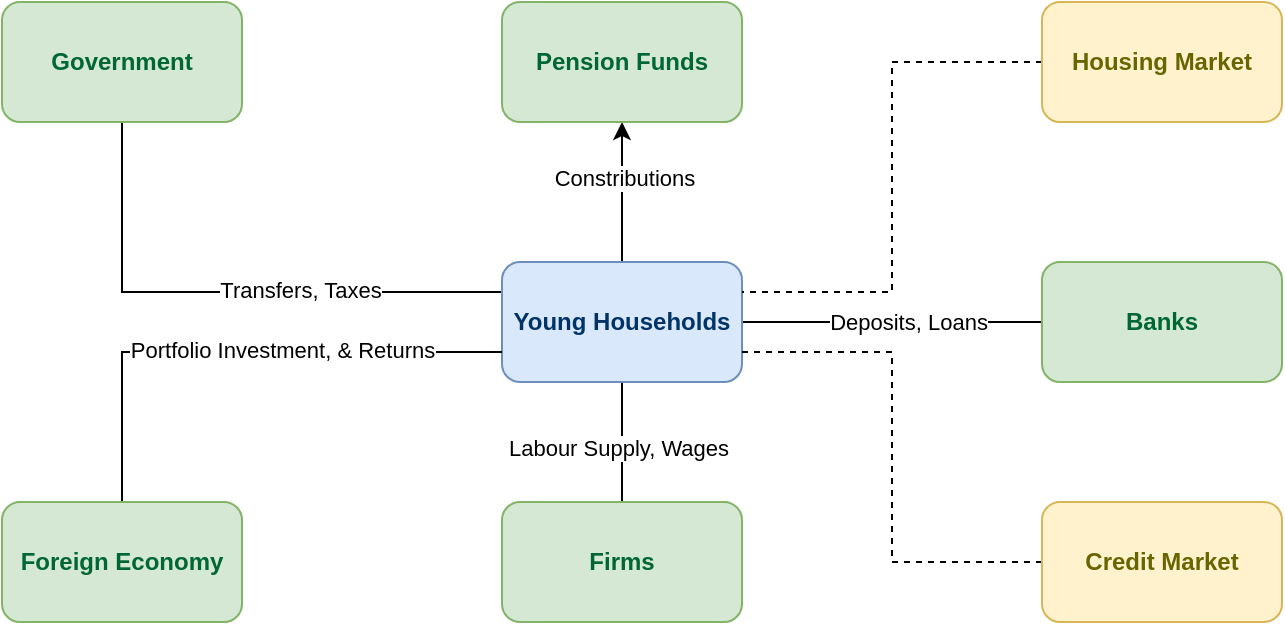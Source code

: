 <mxfile version="22.0.0" type="github">
  <diagram name="Page-1" id="vVC_4YI8zO_hMbNAO3Pz">
    <mxGraphModel dx="1050" dy="542" grid="1" gridSize="10" guides="1" tooltips="1" connect="1" arrows="1" fold="1" page="1" pageScale="1" pageWidth="850" pageHeight="1100" math="0" shadow="0">
      <root>
        <mxCell id="0" />
        <mxCell id="1" parent="0" />
        <mxCell id="lMf9VeMJt86VJxuizwmK-8" style="edgeStyle=orthogonalEdgeStyle;rounded=0;orthogonalLoop=1;jettySize=auto;html=1;entryX=0;entryY=0.5;entryDx=0;entryDy=0;endArrow=none;endFill=0;" edge="1" parent="1" source="lMf9VeMJt86VJxuizwmK-1" target="lMf9VeMJt86VJxuizwmK-4">
          <mxGeometry relative="1" as="geometry" />
        </mxCell>
        <mxCell id="lMf9VeMJt86VJxuizwmK-14" value="Deposits, Loans" style="edgeLabel;html=1;align=center;verticalAlign=middle;resizable=0;points=[];" vertex="1" connectable="0" parent="lMf9VeMJt86VJxuizwmK-8">
          <mxGeometry x="0.104" relative="1" as="geometry">
            <mxPoint as="offset" />
          </mxGeometry>
        </mxCell>
        <mxCell id="lMf9VeMJt86VJxuizwmK-9" style="edgeStyle=orthogonalEdgeStyle;rounded=0;orthogonalLoop=1;jettySize=auto;html=1;entryX=0.5;entryY=0;entryDx=0;entryDy=0;endArrow=none;endFill=0;" edge="1" parent="1" source="lMf9VeMJt86VJxuizwmK-1" target="lMf9VeMJt86VJxuizwmK-3">
          <mxGeometry relative="1" as="geometry" />
        </mxCell>
        <mxCell id="lMf9VeMJt86VJxuizwmK-15" value="Labour Supply, Wages" style="edgeLabel;html=1;align=center;verticalAlign=middle;resizable=0;points=[];" vertex="1" connectable="0" parent="lMf9VeMJt86VJxuizwmK-9">
          <mxGeometry x="0.093" y="-2" relative="1" as="geometry">
            <mxPoint as="offset" />
          </mxGeometry>
        </mxCell>
        <mxCell id="lMf9VeMJt86VJxuizwmK-10" style="edgeStyle=orthogonalEdgeStyle;rounded=0;orthogonalLoop=1;jettySize=auto;html=1;entryX=0.5;entryY=1;entryDx=0;entryDy=0;" edge="1" parent="1" source="lMf9VeMJt86VJxuizwmK-1" target="lMf9VeMJt86VJxuizwmK-2">
          <mxGeometry relative="1" as="geometry" />
        </mxCell>
        <mxCell id="lMf9VeMJt86VJxuizwmK-17" value="Constributions" style="edgeLabel;html=1;align=center;verticalAlign=middle;resizable=0;points=[];" vertex="1" connectable="0" parent="lMf9VeMJt86VJxuizwmK-10">
          <mxGeometry x="0.206" y="-1" relative="1" as="geometry">
            <mxPoint as="offset" />
          </mxGeometry>
        </mxCell>
        <mxCell id="lMf9VeMJt86VJxuizwmK-11" style="edgeStyle=orthogonalEdgeStyle;rounded=0;orthogonalLoop=1;jettySize=auto;html=1;endArrow=none;endFill=0;exitX=0;exitY=0.25;exitDx=0;exitDy=0;" edge="1" parent="1" source="lMf9VeMJt86VJxuizwmK-1" target="lMf9VeMJt86VJxuizwmK-7">
          <mxGeometry relative="1" as="geometry" />
        </mxCell>
        <mxCell id="lMf9VeMJt86VJxuizwmK-16" value="Transfers, Taxes" style="edgeLabel;html=1;align=center;verticalAlign=middle;resizable=0;points=[];" vertex="1" connectable="0" parent="lMf9VeMJt86VJxuizwmK-11">
          <mxGeometry x="0.189" y="-1" relative="1" as="geometry">
            <mxPoint x="62" as="offset" />
          </mxGeometry>
        </mxCell>
        <mxCell id="lMf9VeMJt86VJxuizwmK-1" value="Young Households" style="rounded=1;whiteSpace=wrap;html=1;fillColor=#dae8fc;strokeColor=#6c8ebf;fontColor=#003366;fontStyle=1" vertex="1" parent="1">
          <mxGeometry x="330" y="190" width="120" height="60" as="geometry" />
        </mxCell>
        <mxCell id="lMf9VeMJt86VJxuizwmK-2" value="Pension Funds" style="rounded=1;whiteSpace=wrap;html=1;fillColor=#d5e8d4;strokeColor=#82b366;fontColor=#006633;fontStyle=1" vertex="1" parent="1">
          <mxGeometry x="330" y="60" width="120" height="60" as="geometry" />
        </mxCell>
        <mxCell id="lMf9VeMJt86VJxuizwmK-3" value="Firms" style="rounded=1;whiteSpace=wrap;html=1;fillColor=#d5e8d4;strokeColor=#82b366;fontColor=#006633;fontStyle=1" vertex="1" parent="1">
          <mxGeometry x="330" y="310" width="120" height="60" as="geometry" />
        </mxCell>
        <mxCell id="lMf9VeMJt86VJxuizwmK-4" value="Banks" style="rounded=1;whiteSpace=wrap;html=1;fillColor=#d5e8d4;strokeColor=#82b366;fontColor=#006633;fontStyle=1" vertex="1" parent="1">
          <mxGeometry x="600" y="190" width="120" height="60" as="geometry" />
        </mxCell>
        <mxCell id="lMf9VeMJt86VJxuizwmK-12" style="edgeStyle=orthogonalEdgeStyle;rounded=0;orthogonalLoop=1;jettySize=auto;html=1;entryX=1;entryY=0.25;entryDx=0;entryDy=0;endArrow=none;endFill=0;dashed=1;" edge="1" parent="1" source="lMf9VeMJt86VJxuizwmK-5" target="lMf9VeMJt86VJxuizwmK-1">
          <mxGeometry relative="1" as="geometry" />
        </mxCell>
        <mxCell id="lMf9VeMJt86VJxuizwmK-5" value="Housing Market" style="rounded=1;whiteSpace=wrap;html=1;fillColor=#fff2cc;strokeColor=#d6b656;fontColor=#666600;fontStyle=1" vertex="1" parent="1">
          <mxGeometry x="600" y="60" width="120" height="60" as="geometry" />
        </mxCell>
        <mxCell id="lMf9VeMJt86VJxuizwmK-13" style="edgeStyle=orthogonalEdgeStyle;rounded=0;orthogonalLoop=1;jettySize=auto;html=1;entryX=1;entryY=0.75;entryDx=0;entryDy=0;dashed=1;endArrow=none;endFill=0;" edge="1" parent="1" source="lMf9VeMJt86VJxuizwmK-6" target="lMf9VeMJt86VJxuizwmK-1">
          <mxGeometry relative="1" as="geometry" />
        </mxCell>
        <mxCell id="lMf9VeMJt86VJxuizwmK-6" value="Credit Market" style="rounded=1;whiteSpace=wrap;html=1;fillColor=#fff2cc;strokeColor=#d6b656;fontColor=#666600;fontStyle=1" vertex="1" parent="1">
          <mxGeometry x="600" y="310" width="120" height="60" as="geometry" />
        </mxCell>
        <mxCell id="lMf9VeMJt86VJxuizwmK-7" value="Government" style="rounded=1;whiteSpace=wrap;html=1;fillColor=#d5e8d4;strokeColor=#82b366;fontColor=#006633;fontStyle=1" vertex="1" parent="1">
          <mxGeometry x="80" y="60" width="120" height="60" as="geometry" />
        </mxCell>
        <mxCell id="lMf9VeMJt86VJxuizwmK-21" style="edgeStyle=orthogonalEdgeStyle;rounded=0;orthogonalLoop=1;jettySize=auto;html=1;entryX=0;entryY=0.75;entryDx=0;entryDy=0;exitX=0.5;exitY=0;exitDx=0;exitDy=0;endArrow=none;endFill=0;" edge="1" parent="1" source="lMf9VeMJt86VJxuizwmK-20" target="lMf9VeMJt86VJxuizwmK-1">
          <mxGeometry relative="1" as="geometry" />
        </mxCell>
        <mxCell id="lMf9VeMJt86VJxuizwmK-22" value="Portfolio Investment, &amp;amp; Returns" style="edgeLabel;html=1;align=center;verticalAlign=middle;resizable=0;points=[];" vertex="1" connectable="0" parent="lMf9VeMJt86VJxuizwmK-21">
          <mxGeometry x="-0.02" y="1" relative="1" as="geometry">
            <mxPoint x="25" as="offset" />
          </mxGeometry>
        </mxCell>
        <mxCell id="lMf9VeMJt86VJxuizwmK-20" value="Foreign Economy" style="rounded=1;whiteSpace=wrap;html=1;fillColor=#d5e8d4;strokeColor=#82b366;fontColor=#006633;fontStyle=1" vertex="1" parent="1">
          <mxGeometry x="80" y="310" width="120" height="60" as="geometry" />
        </mxCell>
      </root>
    </mxGraphModel>
  </diagram>
</mxfile>
